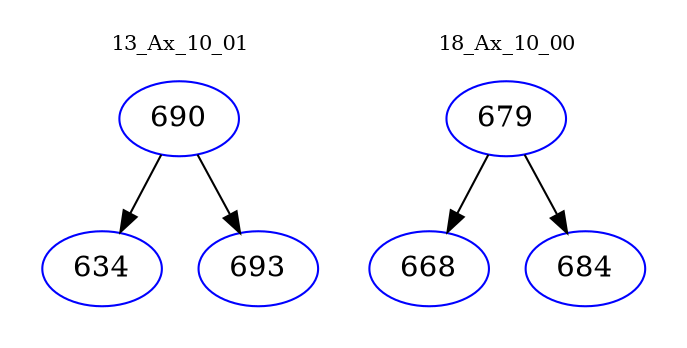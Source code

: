 digraph{
subgraph cluster_0 {
color = white
label = "13_Ax_10_01";
fontsize=10;
T0_690 [label="690", color="blue"]
T0_690 -> T0_634 [color="black"]
T0_634 [label="634", color="blue"]
T0_690 -> T0_693 [color="black"]
T0_693 [label="693", color="blue"]
}
subgraph cluster_1 {
color = white
label = "18_Ax_10_00";
fontsize=10;
T1_679 [label="679", color="blue"]
T1_679 -> T1_668 [color="black"]
T1_668 [label="668", color="blue"]
T1_679 -> T1_684 [color="black"]
T1_684 [label="684", color="blue"]
}
}
